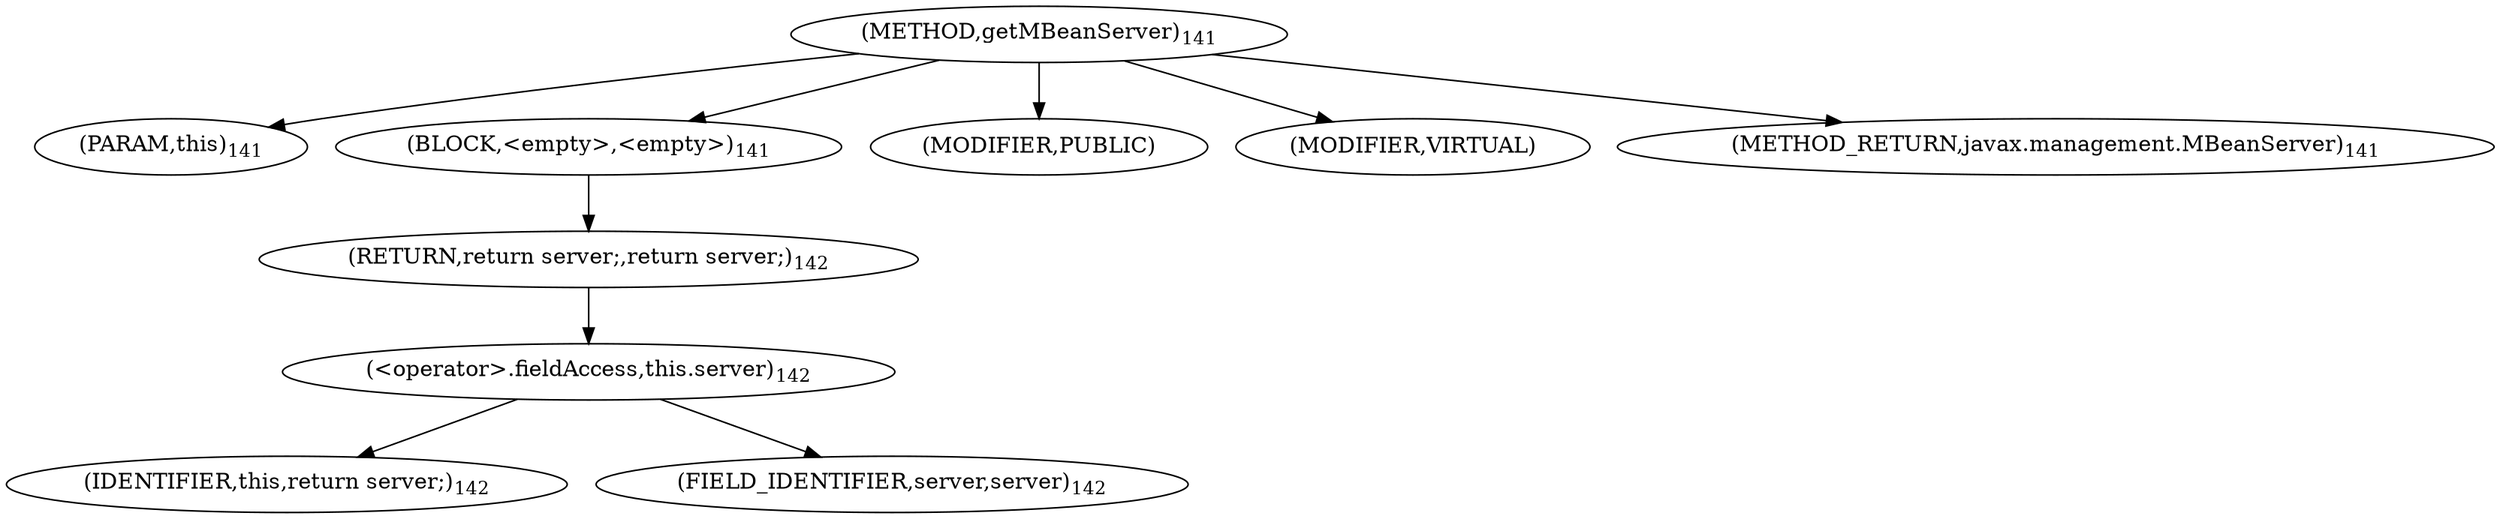 digraph "getMBeanServer" {  
"302" [label = <(METHOD,getMBeanServer)<SUB>141</SUB>> ]
"303" [label = <(PARAM,this)<SUB>141</SUB>> ]
"304" [label = <(BLOCK,&lt;empty&gt;,&lt;empty&gt;)<SUB>141</SUB>> ]
"305" [label = <(RETURN,return server;,return server;)<SUB>142</SUB>> ]
"306" [label = <(&lt;operator&gt;.fieldAccess,this.server)<SUB>142</SUB>> ]
"307" [label = <(IDENTIFIER,this,return server;)<SUB>142</SUB>> ]
"308" [label = <(FIELD_IDENTIFIER,server,server)<SUB>142</SUB>> ]
"309" [label = <(MODIFIER,PUBLIC)> ]
"310" [label = <(MODIFIER,VIRTUAL)> ]
"311" [label = <(METHOD_RETURN,javax.management.MBeanServer)<SUB>141</SUB>> ]
  "302" -> "303" 
  "302" -> "304" 
  "302" -> "309" 
  "302" -> "310" 
  "302" -> "311" 
  "304" -> "305" 
  "305" -> "306" 
  "306" -> "307" 
  "306" -> "308" 
}
